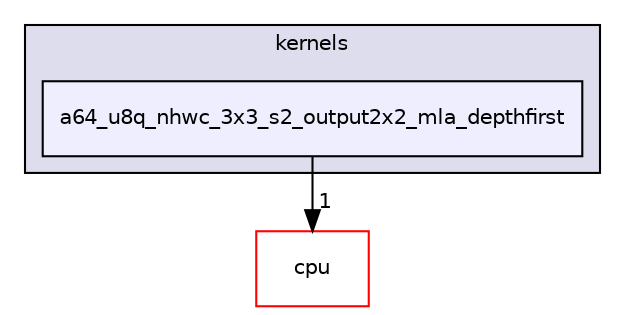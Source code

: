 digraph "src/core/NEON/kernels/arm_conv/depthwise/kernels/a64_u8q_nhwc_3x3_s2_output2x2_mla_depthfirst" {
  compound=true
  node [ fontsize="10", fontname="Helvetica"];
  edge [ labelfontsize="10", labelfontname="Helvetica"];
  subgraph clusterdir_032f7aa13c62ebf44c0c8538051c1ee7 {
    graph [ bgcolor="#ddddee", pencolor="black", label="kernels" fontname="Helvetica", fontsize="10", URL="dir_032f7aa13c62ebf44c0c8538051c1ee7.xhtml"]
  dir_7d827282290a0ed7fc63de04cf056542 [shape=box, label="a64_u8q_nhwc_3x3_s2_output2x2_mla_depthfirst", style="filled", fillcolor="#eeeeff", pencolor="black", URL="dir_7d827282290a0ed7fc63de04cf056542.xhtml"];
  }
  dir_2c61f424fd391396db977702a2beee9a [shape=box label="cpu" fillcolor="white" style="filled" color="red" URL="dir_2c61f424fd391396db977702a2beee9a.xhtml"];
  dir_7d827282290a0ed7fc63de04cf056542->dir_2c61f424fd391396db977702a2beee9a [headlabel="1", labeldistance=1.5 headhref="dir_000123_000373.xhtml"];
}
